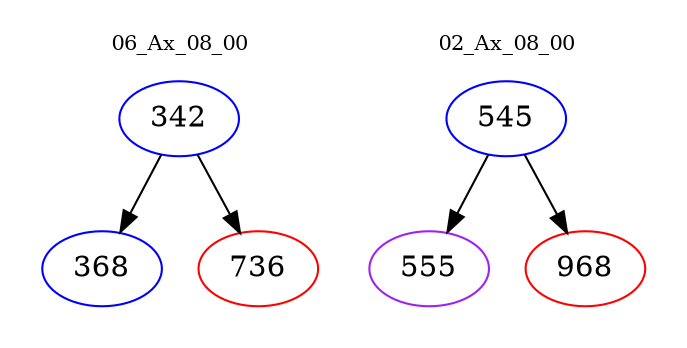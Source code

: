 digraph{
subgraph cluster_0 {
color = white
label = "06_Ax_08_00";
fontsize=10;
T0_342 [label="342", color="blue"]
T0_342 -> T0_368 [color="black"]
T0_368 [label="368", color="blue"]
T0_342 -> T0_736 [color="black"]
T0_736 [label="736", color="red"]
}
subgraph cluster_1 {
color = white
label = "02_Ax_08_00";
fontsize=10;
T1_545 [label="545", color="blue"]
T1_545 -> T1_555 [color="black"]
T1_555 [label="555", color="purple"]
T1_545 -> T1_968 [color="black"]
T1_968 [label="968", color="red"]
}
}
